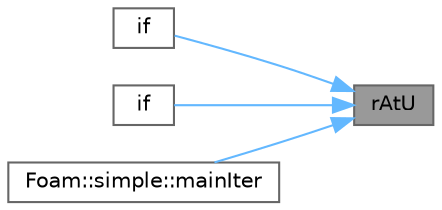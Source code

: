 digraph "rAtU"
{
 // LATEX_PDF_SIZE
  bgcolor="transparent";
  edge [fontname=Helvetica,fontsize=10,labelfontname=Helvetica,labelfontsize=10];
  node [fontname=Helvetica,fontsize=10,shape=box,height=0.2,width=0.4];
  rankdir="RL";
  Node1 [id="Node000001",label="rAtU",height=0.2,width=0.4,color="gray40", fillcolor="grey60", style="filled", fontcolor="black",tooltip=" "];
  Node1 -> Node2 [id="edge1_Node000001_Node000002",dir="back",color="steelblue1",style="solid",tooltip=" "];
  Node2 [id="Node000002",label="if",height=0.2,width=0.4,color="grey40", fillcolor="white", style="filled",URL="$combustion_2reactingFoam_2pcEqn_8H.html#a8b7f998449b569bf0b55d8c54cbac3cc",tooltip=" "];
  Node1 -> Node3 [id="edge2_Node000001_Node000003",dir="back",color="steelblue1",style="solid",tooltip=" "];
  Node3 [id="Node000003",label="if",height=0.2,width=0.4,color="grey40", fillcolor="white", style="filled",URL="$compressible_2rhoSimpleFoam_2pcEqn_8H.html#ae89c52693c4c26f24fd327b88d3d696a",tooltip=" "];
  Node1 -> Node4 [id="edge3_Node000001_Node000004",dir="back",color="steelblue1",style="solid",tooltip=" "];
  Node4 [id="Node000004",label="Foam::simple::mainIter",height=0.2,width=0.4,color="grey40", fillcolor="white", style="filled",URL="$classFoam_1_1simple.html#a88e68d47b3d41e2f47b016da5c4e1881",tooltip=" "];
}
